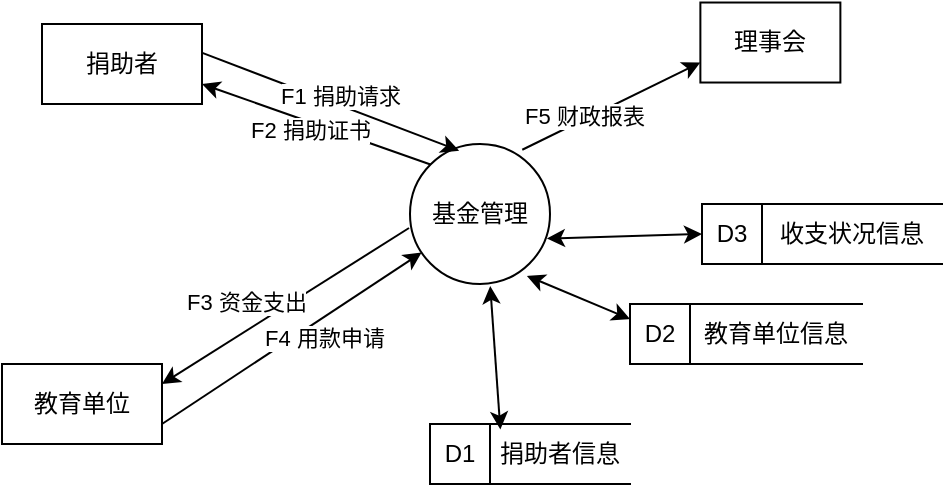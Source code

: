 <mxfile version="22.0.8" type="device" pages="3">
  <diagram name="第 1 页" id="qTYOauEbnOGFWE4zWXqB">
    <mxGraphModel dx="1002" dy="561" grid="1" gridSize="10" guides="1" tooltips="1" connect="1" arrows="1" fold="1" page="1" pageScale="1" pageWidth="827" pageHeight="1169" math="0" shadow="0">
      <root>
        <mxCell id="0" />
        <mxCell id="1" parent="0" />
        <mxCell id="UtmvscHst4TpLWe68OMd-1" value="捐助者信息" style="shape=partialRectangle;whiteSpace=wrap;html=1;left=0;right=0;fillColor=none;fontSize=12;" vertex="1" parent="1">
          <mxGeometry x="444" y="280" width="70" height="30" as="geometry" />
        </mxCell>
        <mxCell id="UtmvscHst4TpLWe68OMd-3" value="D1" style="whiteSpace=wrap;html=1;aspect=fixed;fontSize=12;" vertex="1" parent="1">
          <mxGeometry x="414" y="280" width="30" height="30" as="geometry" />
        </mxCell>
        <mxCell id="UtmvscHst4TpLWe68OMd-5" value="&lt;font style=&quot;font-size: 12px;&quot;&gt;捐助者&lt;/font&gt;" style="rounded=0;whiteSpace=wrap;html=1;fontSize=12;" vertex="1" parent="1">
          <mxGeometry x="220" y="80" width="80" height="40" as="geometry" />
        </mxCell>
        <mxCell id="UtmvscHst4TpLWe68OMd-6" value="基金管理" style="ellipse;whiteSpace=wrap;html=1;aspect=fixed;fontSize=12;" vertex="1" parent="1">
          <mxGeometry x="404" y="140" width="70" height="70" as="geometry" />
        </mxCell>
        <mxCell id="UtmvscHst4TpLWe68OMd-7" value="教育单位" style="rounded=0;whiteSpace=wrap;html=1;fontSize=12;" vertex="1" parent="1">
          <mxGeometry x="200" y="250" width="80" height="40" as="geometry" />
        </mxCell>
        <mxCell id="UtmvscHst4TpLWe68OMd-8" value="理事会" style="rounded=0;whiteSpace=wrap;html=1;fontSize=12;" vertex="1" parent="1">
          <mxGeometry x="549.19" y="69.26" width="70" height="40" as="geometry" />
        </mxCell>
        <mxCell id="UtmvscHst4TpLWe68OMd-9" value="" style="endArrow=classic;html=1;rounded=0;fontSize=12;exitX=1;exitY=0.75;exitDx=0;exitDy=0;" edge="1" parent="1" source="UtmvscHst4TpLWe68OMd-7" target="UtmvscHst4TpLWe68OMd-6">
          <mxGeometry width="50" height="50" relative="1" as="geometry">
            <mxPoint x="280" y="300" as="sourcePoint" />
            <mxPoint x="330" y="250" as="targetPoint" />
          </mxGeometry>
        </mxCell>
        <mxCell id="UtmvscHst4TpLWe68OMd-19" value="F4 用款申请" style="edgeLabel;html=1;align=center;verticalAlign=middle;resizable=0;points=[];" vertex="1" connectable="0" parent="UtmvscHst4TpLWe68OMd-9">
          <mxGeometry x="0.047" relative="1" as="geometry">
            <mxPoint x="13" y="2" as="offset" />
          </mxGeometry>
        </mxCell>
        <mxCell id="UtmvscHst4TpLWe68OMd-10" value="" style="endArrow=classic;html=1;rounded=0;exitX=1.002;exitY=0.361;exitDx=0;exitDy=0;entryX=0.351;entryY=0.048;entryDx=0;entryDy=0;entryPerimeter=0;fontSize=12;exitPerimeter=0;" edge="1" parent="1" source="UtmvscHst4TpLWe68OMd-5" target="UtmvscHst4TpLWe68OMd-6">
          <mxGeometry width="50" height="50" relative="1" as="geometry">
            <mxPoint x="290" y="120" as="sourcePoint" />
            <mxPoint x="340" y="70" as="targetPoint" />
          </mxGeometry>
        </mxCell>
        <mxCell id="UtmvscHst4TpLWe68OMd-16" value="F1 捐助请求" style="edgeLabel;html=1;align=center;verticalAlign=middle;resizable=0;points=[];fontSize=11;" vertex="1" connectable="0" parent="UtmvscHst4TpLWe68OMd-10">
          <mxGeometry x="-0.08" y="1" relative="1" as="geometry">
            <mxPoint x="9" as="offset" />
          </mxGeometry>
        </mxCell>
        <mxCell id="UtmvscHst4TpLWe68OMd-11" value="" style="endArrow=classic;html=1;rounded=0;exitX=0;exitY=0;exitDx=0;exitDy=0;entryX=1;entryY=0.75;entryDx=0;entryDy=0;fontSize=12;" edge="1" parent="1" source="UtmvscHst4TpLWe68OMd-6" target="UtmvscHst4TpLWe68OMd-5">
          <mxGeometry width="50" height="50" relative="1" as="geometry">
            <mxPoint x="280" y="300" as="sourcePoint" />
            <mxPoint x="330" y="250" as="targetPoint" />
          </mxGeometry>
        </mxCell>
        <mxCell id="UtmvscHst4TpLWe68OMd-17" value="F2 捐助证书" style="edgeLabel;html=1;align=center;verticalAlign=middle;resizable=0;points=[];fontSize=11;" vertex="1" connectable="0" parent="UtmvscHst4TpLWe68OMd-11">
          <mxGeometry x="0.04" y="4" relative="1" as="geometry">
            <mxPoint as="offset" />
          </mxGeometry>
        </mxCell>
        <mxCell id="UtmvscHst4TpLWe68OMd-12" value="" style="endArrow=classic;html=1;rounded=0;exitX=-0.007;exitY=0.6;exitDx=0;exitDy=0;exitPerimeter=0;entryX=1;entryY=0.25;entryDx=0;entryDy=0;fontSize=12;" edge="1" parent="1" source="UtmvscHst4TpLWe68OMd-6" target="UtmvscHst4TpLWe68OMd-7">
          <mxGeometry width="50" height="50" relative="1" as="geometry">
            <mxPoint x="280" y="300" as="sourcePoint" />
            <mxPoint x="330" y="250" as="targetPoint" />
          </mxGeometry>
        </mxCell>
        <mxCell id="UtmvscHst4TpLWe68OMd-18" value="F3 资金支出" style="edgeLabel;html=1;align=center;verticalAlign=middle;resizable=0;points=[];" vertex="1" connectable="0" parent="UtmvscHst4TpLWe68OMd-12">
          <mxGeometry x="0.113" y="-2" relative="1" as="geometry">
            <mxPoint x="-12" y="-5" as="offset" />
          </mxGeometry>
        </mxCell>
        <mxCell id="UtmvscHst4TpLWe68OMd-14" value="" style="endArrow=classic;html=1;rounded=0;exitX=0.802;exitY=0.041;exitDx=0;exitDy=0;entryX=0;entryY=0.75;entryDx=0;entryDy=0;fontSize=12;exitPerimeter=0;" edge="1" parent="1" source="UtmvscHst4TpLWe68OMd-6" target="UtmvscHst4TpLWe68OMd-8">
          <mxGeometry width="50" height="50" relative="1" as="geometry">
            <mxPoint x="630" y="200" as="sourcePoint" />
            <mxPoint x="680" y="150" as="targetPoint" />
          </mxGeometry>
        </mxCell>
        <mxCell id="UtmvscHst4TpLWe68OMd-20" value="F5 财政报表" style="edgeLabel;html=1;align=center;verticalAlign=middle;resizable=0;points=[];" vertex="1" connectable="0" parent="UtmvscHst4TpLWe68OMd-14">
          <mxGeometry x="-0.291" y="2" relative="1" as="geometry">
            <mxPoint as="offset" />
          </mxGeometry>
        </mxCell>
        <mxCell id="UtmvscHst4TpLWe68OMd-21" value="教育单位信息" style="shape=partialRectangle;whiteSpace=wrap;html=1;left=0;right=0;fillColor=none;fontSize=12;" vertex="1" parent="1">
          <mxGeometry x="544" y="220" width="86" height="30" as="geometry" />
        </mxCell>
        <mxCell id="UtmvscHst4TpLWe68OMd-22" value="D2" style="whiteSpace=wrap;html=1;aspect=fixed;fontSize=12;" vertex="1" parent="1">
          <mxGeometry x="514" y="220" width="30" height="30" as="geometry" />
        </mxCell>
        <mxCell id="UtmvscHst4TpLWe68OMd-25" value="收支状况信息" style="shape=partialRectangle;whiteSpace=wrap;html=1;left=0;right=0;fillColor=none;fontSize=12;" vertex="1" parent="1">
          <mxGeometry x="580" y="170" width="90" height="30" as="geometry" />
        </mxCell>
        <mxCell id="UtmvscHst4TpLWe68OMd-26" value="D3" style="whiteSpace=wrap;html=1;aspect=fixed;fontSize=12;" vertex="1" parent="1">
          <mxGeometry x="550" y="170" width="30" height="30" as="geometry" />
        </mxCell>
        <mxCell id="UtmvscHst4TpLWe68OMd-27" value="" style="endArrow=classic;startArrow=classic;html=1;rounded=0;exitX=0.074;exitY=0.092;exitDx=0;exitDy=0;exitPerimeter=0;entryX=0.573;entryY=1.014;entryDx=0;entryDy=0;entryPerimeter=0;" edge="1" parent="1" source="UtmvscHst4TpLWe68OMd-1" target="UtmvscHst4TpLWe68OMd-6">
          <mxGeometry width="50" height="50" relative="1" as="geometry">
            <mxPoint x="420" y="220" as="sourcePoint" />
            <mxPoint x="470" y="170" as="targetPoint" />
          </mxGeometry>
        </mxCell>
        <mxCell id="UtmvscHst4TpLWe68OMd-28" value="" style="endArrow=classic;startArrow=classic;html=1;rounded=0;entryX=0;entryY=0.25;entryDx=0;entryDy=0;exitX=0.835;exitY=0.942;exitDx=0;exitDy=0;exitPerimeter=0;" edge="1" parent="1" source="UtmvscHst4TpLWe68OMd-6" target="UtmvscHst4TpLWe68OMd-22">
          <mxGeometry width="50" height="50" relative="1" as="geometry">
            <mxPoint x="420" y="220" as="sourcePoint" />
            <mxPoint x="470" y="170" as="targetPoint" />
          </mxGeometry>
        </mxCell>
        <mxCell id="UtmvscHst4TpLWe68OMd-29" value="" style="endArrow=classic;startArrow=classic;html=1;rounded=0;exitX=0;exitY=0.5;exitDx=0;exitDy=0;entryX=0.978;entryY=0.675;entryDx=0;entryDy=0;entryPerimeter=0;" edge="1" parent="1" source="UtmvscHst4TpLWe68OMd-26" target="UtmvscHst4TpLWe68OMd-6">
          <mxGeometry width="50" height="50" relative="1" as="geometry">
            <mxPoint x="420" y="220" as="sourcePoint" />
            <mxPoint x="470" y="170" as="targetPoint" />
          </mxGeometry>
        </mxCell>
      </root>
    </mxGraphModel>
  </diagram>
  <diagram id="ROg3bbjQrWc9JxjHeWYL" name="第 2 页">
    <mxGraphModel dx="1002" dy="561" grid="1" gridSize="10" guides="1" tooltips="1" connect="1" arrows="1" fold="1" page="1" pageScale="1" pageWidth="827" pageHeight="1169" math="0" shadow="0">
      <root>
        <mxCell id="0" />
        <mxCell id="1" parent="0" />
        <mxCell id="dSHtwoK2_Ssb6zUePjWv-1" value="捐助者信息" style="shape=partialRectangle;whiteSpace=wrap;html=1;left=0;right=0;fillColor=none;fontSize=12;" vertex="1" parent="1">
          <mxGeometry x="360" y="430" width="70" height="30" as="geometry" />
        </mxCell>
        <mxCell id="dSHtwoK2_Ssb6zUePjWv-2" value="D1" style="whiteSpace=wrap;html=1;aspect=fixed;fontSize=12;" vertex="1" parent="1">
          <mxGeometry x="330" y="430" width="30" height="30" as="geometry" />
        </mxCell>
        <mxCell id="dSHtwoK2_Ssb6zUePjWv-3" value="&lt;font style=&quot;font-size: 12px;&quot;&gt;捐助者&lt;/font&gt;" style="rounded=0;whiteSpace=wrap;html=1;fontSize=12;" vertex="1" parent="1">
          <mxGeometry x="40" y="440" width="80" height="40" as="geometry" />
        </mxCell>
        <mxCell id="dSHtwoK2_Ssb6zUePjWv-4" value="教育单位" style="rounded=0;whiteSpace=wrap;html=1;fontSize=12;" vertex="1" parent="1">
          <mxGeometry x="40" y="668.74" width="80" height="40" as="geometry" />
        </mxCell>
        <mxCell id="dSHtwoK2_Ssb6zUePjWv-5" value="理事会" style="rounded=0;whiteSpace=wrap;html=1;fontSize=12;" vertex="1" parent="1">
          <mxGeometry x="574.53" y="610" width="70" height="40" as="geometry" />
        </mxCell>
        <mxCell id="dSHtwoK2_Ssb6zUePjWv-6" value="" style="endArrow=classic;html=1;rounded=0;fontSize=12;exitX=1;exitY=0.75;exitDx=0;exitDy=0;entryX=0.024;entryY=0.932;entryDx=0;entryDy=0;entryPerimeter=0;" edge="1" parent="1" source="dSHtwoK2_Ssb6zUePjWv-4" target="dSHtwoK2_Ssb6zUePjWv-23">
          <mxGeometry width="50" height="50" relative="1" as="geometry">
            <mxPoint x="120" y="718.74" as="sourcePoint" />
            <mxPoint x="250" y="630" as="targetPoint" />
          </mxGeometry>
        </mxCell>
        <mxCell id="dSHtwoK2_Ssb6zUePjWv-7" value="F4 用款申请" style="edgeLabel;html=1;align=center;verticalAlign=middle;resizable=0;points=[];" vertex="1" connectable="0" parent="dSHtwoK2_Ssb6zUePjWv-6">
          <mxGeometry x="0.047" relative="1" as="geometry">
            <mxPoint x="13" y="2" as="offset" />
          </mxGeometry>
        </mxCell>
        <mxCell id="dSHtwoK2_Ssb6zUePjWv-8" value="" style="endArrow=classic;html=1;rounded=0;exitX=1.002;exitY=0.361;exitDx=0;exitDy=0;entryX=0;entryY=0.25;entryDx=0;entryDy=0;fontSize=12;exitPerimeter=0;" edge="1" parent="1" source="dSHtwoK2_Ssb6zUePjWv-3" target="dSHtwoK2_Ssb6zUePjWv-24">
          <mxGeometry width="50" height="50" relative="1" as="geometry">
            <mxPoint x="100" y="480" as="sourcePoint" />
            <mxPoint x="238.57" y="503.36" as="targetPoint" />
          </mxGeometry>
        </mxCell>
        <mxCell id="dSHtwoK2_Ssb6zUePjWv-9" value="F1 捐助请求" style="edgeLabel;html=1;align=center;verticalAlign=middle;resizable=0;points=[];fontSize=11;" vertex="1" connectable="0" parent="dSHtwoK2_Ssb6zUePjWv-8">
          <mxGeometry x="-0.08" y="1" relative="1" as="geometry">
            <mxPoint x="9" as="offset" />
          </mxGeometry>
        </mxCell>
        <mxCell id="dSHtwoK2_Ssb6zUePjWv-10" value="" style="endArrow=classic;html=1;rounded=0;exitX=0;exitY=0.5;exitDx=0;exitDy=0;entryX=1;entryY=0.75;entryDx=0;entryDy=0;fontSize=12;" edge="1" parent="1" source="dSHtwoK2_Ssb6zUePjWv-24" target="dSHtwoK2_Ssb6zUePjWv-3">
          <mxGeometry width="50" height="50" relative="1" as="geometry">
            <mxPoint x="224.251" y="510.251" as="sourcePoint" />
            <mxPoint x="140" y="610" as="targetPoint" />
          </mxGeometry>
        </mxCell>
        <mxCell id="dSHtwoK2_Ssb6zUePjWv-11" value="F2 捐助证书" style="edgeLabel;html=1;align=center;verticalAlign=middle;resizable=0;points=[];fontSize=11;" vertex="1" connectable="0" parent="dSHtwoK2_Ssb6zUePjWv-10">
          <mxGeometry x="0.04" y="4" relative="1" as="geometry">
            <mxPoint as="offset" />
          </mxGeometry>
        </mxCell>
        <mxCell id="dSHtwoK2_Ssb6zUePjWv-12" value="" style="endArrow=classic;html=1;rounded=0;exitX=-0.028;exitY=0.231;exitDx=0;exitDy=0;exitPerimeter=0;entryX=1;entryY=0.25;entryDx=0;entryDy=0;fontSize=12;" edge="1" parent="1" source="dSHtwoK2_Ssb6zUePjWv-23" target="dSHtwoK2_Ssb6zUePjWv-4">
          <mxGeometry width="50" height="50" relative="1" as="geometry">
            <mxPoint x="243.51" y="600.74" as="sourcePoint" />
            <mxPoint x="170" y="668.74" as="targetPoint" />
          </mxGeometry>
        </mxCell>
        <mxCell id="dSHtwoK2_Ssb6zUePjWv-13" value="F3 资金支出" style="edgeLabel;html=1;align=center;verticalAlign=middle;resizable=0;points=[];" vertex="1" connectable="0" parent="dSHtwoK2_Ssb6zUePjWv-12">
          <mxGeometry x="0.113" y="-2" relative="1" as="geometry">
            <mxPoint x="-12" y="-5" as="offset" />
          </mxGeometry>
        </mxCell>
        <mxCell id="dSHtwoK2_Ssb6zUePjWv-14" value="" style="endArrow=classic;html=1;rounded=0;exitX=0.338;exitY=1.122;exitDx=0;exitDy=0;entryX=0.25;entryY=0;entryDx=0;entryDy=0;fontSize=12;exitPerimeter=0;" edge="1" parent="1" source="dSHtwoK2_Ssb6zUePjWv-27" target="dSHtwoK2_Ssb6zUePjWv-5">
          <mxGeometry width="50" height="50" relative="1" as="geometry">
            <mxPoint x="485.48" y="683.61" as="sourcePoint" />
            <mxPoint x="705.34" y="690.74" as="targetPoint" />
          </mxGeometry>
        </mxCell>
        <mxCell id="dSHtwoK2_Ssb6zUePjWv-15" value="F5 财政报表" style="edgeLabel;html=1;align=center;verticalAlign=middle;resizable=0;points=[];" vertex="1" connectable="0" parent="dSHtwoK2_Ssb6zUePjWv-14">
          <mxGeometry x="-0.291" y="2" relative="1" as="geometry">
            <mxPoint as="offset" />
          </mxGeometry>
        </mxCell>
        <mxCell id="dSHtwoK2_Ssb6zUePjWv-16" value="教育单位信息" style="shape=partialRectangle;whiteSpace=wrap;html=1;left=0;right=0;fillColor=none;fontSize=12;" vertex="1" parent="1">
          <mxGeometry x="381.55" y="674.06" width="86" height="30" as="geometry" />
        </mxCell>
        <mxCell id="dSHtwoK2_Ssb6zUePjWv-17" value="D2" style="whiteSpace=wrap;html=1;aspect=fixed;fontSize=12;" vertex="1" parent="1">
          <mxGeometry x="351.55" y="674.06" width="30" height="30" as="geometry" />
        </mxCell>
        <mxCell id="dSHtwoK2_Ssb6zUePjWv-18" value="收支状况信息" style="shape=partialRectangle;whiteSpace=wrap;html=1;left=0;right=0;fillColor=none;fontSize=12;" vertex="1" parent="1">
          <mxGeometry x="390.0" y="555" width="90" height="30" as="geometry" />
        </mxCell>
        <mxCell id="dSHtwoK2_Ssb6zUePjWv-19" value="D3" style="whiteSpace=wrap;html=1;aspect=fixed;fontSize=12;" vertex="1" parent="1">
          <mxGeometry x="360.0" y="555" width="30" height="30" as="geometry" />
        </mxCell>
        <mxCell id="dSHtwoK2_Ssb6zUePjWv-20" value="" style="endArrow=classic;startArrow=classic;html=1;rounded=0;exitX=0.25;exitY=1;exitDx=0;exitDy=0;entryX=0.641;entryY=0.039;entryDx=0;entryDy=0;entryPerimeter=0;" edge="1" parent="1" source="dSHtwoK2_Ssb6zUePjWv-2" target="dSHtwoK2_Ssb6zUePjWv-24">
          <mxGeometry width="50" height="50" relative="1" as="geometry">
            <mxPoint x="420" y="570.74" as="sourcePoint" />
            <mxPoint x="444.11" y="561.72" as="targetPoint" />
          </mxGeometry>
        </mxCell>
        <mxCell id="dSHtwoK2_Ssb6zUePjWv-21" value="" style="endArrow=classic;startArrow=classic;html=1;rounded=0;entryX=0;entryY=0.25;entryDx=0;entryDy=0;exitX=0.974;exitY=0.85;exitDx=0;exitDy=0;exitPerimeter=0;" edge="1" parent="1" source="dSHtwoK2_Ssb6zUePjWv-23" target="dSHtwoK2_Ssb6zUePjWv-17">
          <mxGeometry width="50" height="50" relative="1" as="geometry">
            <mxPoint x="300.0" y="660" as="sourcePoint" />
            <mxPoint x="307.55" y="624.06" as="targetPoint" />
          </mxGeometry>
        </mxCell>
        <mxCell id="dSHtwoK2_Ssb6zUePjWv-22" value="2" style="swimlane;rounded=1;" vertex="1" parent="1">
          <mxGeometry x="225" y="600.74" width="70" height="60" as="geometry" />
        </mxCell>
        <mxCell id="dSHtwoK2_Ssb6zUePjWv-23" value="支出处理" style="text;html=1;align=center;verticalAlign=middle;resizable=0;points=[];autosize=1;strokeColor=none;fillColor=none;rounded=1;" vertex="1" parent="dSHtwoK2_Ssb6zUePjWv-22">
          <mxGeometry y="25" width="70" height="30" as="geometry" />
        </mxCell>
        <mxCell id="dSHtwoK2_Ssb6zUePjWv-24" value="1" style="swimlane;rounded=1;" vertex="1" parent="1">
          <mxGeometry x="225" y="490.74" width="70" height="60" as="geometry" />
        </mxCell>
        <mxCell id="dSHtwoK2_Ssb6zUePjWv-25" value="收入处理" style="text;html=1;align=center;verticalAlign=middle;resizable=0;points=[];autosize=1;strokeColor=none;fillColor=none;rounded=1;" vertex="1" parent="dSHtwoK2_Ssb6zUePjWv-24">
          <mxGeometry y="25" width="70" height="30" as="geometry" />
        </mxCell>
        <mxCell id="dSHtwoK2_Ssb6zUePjWv-26" value="3" style="swimlane;rounded=1;" vertex="1" parent="1">
          <mxGeometry x="530" y="480" width="70" height="60" as="geometry" />
        </mxCell>
        <mxCell id="dSHtwoK2_Ssb6zUePjWv-27" value="产生报表" style="text;html=1;align=center;verticalAlign=middle;resizable=0;points=[];autosize=1;strokeColor=none;fillColor=none;rounded=1;" vertex="1" parent="dSHtwoK2_Ssb6zUePjWv-26">
          <mxGeometry y="25" width="70" height="30" as="geometry" />
        </mxCell>
        <mxCell id="dSHtwoK2_Ssb6zUePjWv-28" value="" style="endArrow=classic;html=1;rounded=0;entryX=0;entryY=0.5;entryDx=0;entryDy=0;exitX=0.983;exitY=0.709;exitDx=0;exitDy=0;exitPerimeter=0;" edge="1" parent="1" source="dSHtwoK2_Ssb6zUePjWv-25" target="dSHtwoK2_Ssb6zUePjWv-19">
          <mxGeometry width="50" height="50" relative="1" as="geometry">
            <mxPoint x="330" y="580" as="sourcePoint" />
            <mxPoint x="380" y="530" as="targetPoint" />
          </mxGeometry>
        </mxCell>
        <mxCell id="dSHtwoK2_Ssb6zUePjWv-29" value="收入信息" style="edgeLabel;html=1;align=center;verticalAlign=middle;resizable=0;points=[];" vertex="1" connectable="0" parent="dSHtwoK2_Ssb6zUePjWv-28">
          <mxGeometry x="-0.109" relative="1" as="geometry">
            <mxPoint as="offset" />
          </mxGeometry>
        </mxCell>
        <mxCell id="dSHtwoK2_Ssb6zUePjWv-30" value="" style="endArrow=classic;html=1;rounded=0;entryX=0.25;entryY=1;entryDx=0;entryDy=0;exitX=1.023;exitY=0.242;exitDx=0;exitDy=0;exitPerimeter=0;" edge="1" parent="1" source="dSHtwoK2_Ssb6zUePjWv-23" target="dSHtwoK2_Ssb6zUePjWv-19">
          <mxGeometry width="50" height="50" relative="1" as="geometry">
            <mxPoint x="330" y="580" as="sourcePoint" />
            <mxPoint x="380" y="530" as="targetPoint" />
          </mxGeometry>
        </mxCell>
        <mxCell id="dSHtwoK2_Ssb6zUePjWv-31" value="支出信息" style="edgeLabel;html=1;align=center;verticalAlign=middle;resizable=0;points=[];" vertex="1" connectable="0" parent="dSHtwoK2_Ssb6zUePjWv-30">
          <mxGeometry x="-0.067" relative="1" as="geometry">
            <mxPoint as="offset" />
          </mxGeometry>
        </mxCell>
        <mxCell id="dSHtwoK2_Ssb6zUePjWv-32" value="" style="endArrow=classic;html=1;rounded=0;entryX=0;entryY=0.441;entryDx=0;entryDy=0;entryPerimeter=0;exitX=0.75;exitY=0;exitDx=0;exitDy=0;" edge="1" parent="1" source="dSHtwoK2_Ssb6zUePjWv-18" target="dSHtwoK2_Ssb6zUePjWv-27">
          <mxGeometry width="50" height="50" relative="1" as="geometry">
            <mxPoint x="330" y="580" as="sourcePoint" />
            <mxPoint x="380" y="530" as="targetPoint" />
          </mxGeometry>
        </mxCell>
        <mxCell id="dSHtwoK2_Ssb6zUePjWv-33" value="收支信息" style="edgeLabel;html=1;align=center;verticalAlign=middle;resizable=0;points=[];" vertex="1" connectable="0" parent="dSHtwoK2_Ssb6zUePjWv-32">
          <mxGeometry x="-0.076" y="3" relative="1" as="geometry">
            <mxPoint as="offset" />
          </mxGeometry>
        </mxCell>
      </root>
    </mxGraphModel>
  </diagram>
  <diagram id="GDhej2IImriWC3hmf_9Y" name="第 3 页">
    <mxGraphModel dx="1179" dy="660" grid="1" gridSize="10" guides="1" tooltips="1" connect="1" arrows="1" fold="1" page="1" pageScale="1" pageWidth="827" pageHeight="1169" math="0" shadow="0">
      <root>
        <mxCell id="0" />
        <mxCell id="1" parent="0" />
        <mxCell id="igJmbQWAgveOUVMNSdh9-1" value="捐助者信息" style="shape=partialRectangle;whiteSpace=wrap;html=1;left=0;right=0;fillColor=none;fontSize=12;" vertex="1" parent="1">
          <mxGeometry x="452.15" y="489" width="70" height="30" as="geometry" />
        </mxCell>
        <mxCell id="igJmbQWAgveOUVMNSdh9-2" value="D1" style="whiteSpace=wrap;html=1;aspect=fixed;fontSize=12;" vertex="1" parent="1">
          <mxGeometry x="422.15" y="489" width="30" height="30" as="geometry" />
        </mxCell>
        <mxCell id="igJmbQWAgveOUVMNSdh9-3" value="&lt;font style=&quot;font-size: 12px;&quot;&gt;捐助者&lt;/font&gt;" style="rounded=0;whiteSpace=wrap;html=1;fontSize=12;" vertex="1" parent="1">
          <mxGeometry x="117.31" y="593.6" width="68.32" height="40" as="geometry" />
        </mxCell>
        <mxCell id="igJmbQWAgveOUVMNSdh9-4" value="教育单位" style="rounded=0;whiteSpace=wrap;html=1;fontSize=12;" vertex="1" parent="1">
          <mxGeometry x="100" y="966.07" width="80" height="40" as="geometry" />
        </mxCell>
        <mxCell id="igJmbQWAgveOUVMNSdh9-5" value="理事会" style="rounded=0;whiteSpace=wrap;html=1;fontSize=12;" vertex="1" parent="1">
          <mxGeometry x="662.21" y="850" width="70" height="40" as="geometry" />
        </mxCell>
        <mxCell id="igJmbQWAgveOUVMNSdh9-6" value="" style="endArrow=classic;html=1;rounded=0;fontSize=12;exitX=1;exitY=0.75;exitDx=0;exitDy=0;entryX=0.019;entryY=0.88;entryDx=0;entryDy=0;entryPerimeter=0;" edge="1" parent="1" source="igJmbQWAgveOUVMNSdh9-4" target="igJmbQWAgveOUVMNSdh9-23">
          <mxGeometry width="50" height="50" relative="1" as="geometry">
            <mxPoint x="180" y="1016.07" as="sourcePoint" />
            <mxPoint x="286.68" y="951.03" as="targetPoint" />
          </mxGeometry>
        </mxCell>
        <mxCell id="igJmbQWAgveOUVMNSdh9-7" value="F4 用款申请" style="edgeLabel;html=1;align=center;verticalAlign=middle;resizable=0;points=[];" vertex="1" connectable="0" parent="igJmbQWAgveOUVMNSdh9-6">
          <mxGeometry x="0.047" relative="1" as="geometry">
            <mxPoint x="-8" y="-6" as="offset" />
          </mxGeometry>
        </mxCell>
        <mxCell id="igJmbQWAgveOUVMNSdh9-8" value="" style="endArrow=classic;html=1;rounded=0;exitX=1.002;exitY=0.361;exitDx=0;exitDy=0;entryX=-0.018;entryY=0.841;entryDx=0;entryDy=0;fontSize=12;exitPerimeter=0;entryPerimeter=0;" edge="1" parent="1" source="igJmbQWAgveOUVMNSdh9-3" target="igJmbQWAgveOUVMNSdh9-25">
          <mxGeometry width="50" height="50" relative="1" as="geometry">
            <mxPoint x="190.65" y="675" as="sourcePoint" />
            <mxPoint x="329.22" y="698.36" as="targetPoint" />
          </mxGeometry>
        </mxCell>
        <mxCell id="igJmbQWAgveOUVMNSdh9-9" value="F1 捐助请求" style="edgeLabel;html=1;align=center;verticalAlign=middle;resizable=0;points=[];fontSize=11;" vertex="1" connectable="0" parent="igJmbQWAgveOUVMNSdh9-8">
          <mxGeometry x="-0.08" y="1" relative="1" as="geometry">
            <mxPoint x="9" as="offset" />
          </mxGeometry>
        </mxCell>
        <mxCell id="igJmbQWAgveOUVMNSdh9-10" value="" style="endArrow=classic;html=1;rounded=0;exitX=0.381;exitY=-0.001;exitDx=0;exitDy=0;entryX=1;entryY=0.75;entryDx=0;entryDy=0;fontSize=12;exitPerimeter=0;" edge="1" parent="1" source="igJmbQWAgveOUVMNSdh9-36" target="igJmbQWAgveOUVMNSdh9-3">
          <mxGeometry width="50" height="50" relative="1" as="geometry">
            <mxPoint x="277.901" y="679.251" as="sourcePoint" />
            <mxPoint x="193.65" y="779" as="targetPoint" />
          </mxGeometry>
        </mxCell>
        <mxCell id="igJmbQWAgveOUVMNSdh9-11" value="F2 捐助证书" style="edgeLabel;html=1;align=center;verticalAlign=middle;resizable=0;points=[];fontSize=11;" vertex="1" connectable="0" parent="igJmbQWAgveOUVMNSdh9-10">
          <mxGeometry x="0.04" y="4" relative="1" as="geometry">
            <mxPoint as="offset" />
          </mxGeometry>
        </mxCell>
        <mxCell id="igJmbQWAgveOUVMNSdh9-12" value="" style="endArrow=classic;html=1;rounded=0;exitX=-0.02;exitY=0.547;exitDx=0;exitDy=0;exitPerimeter=0;entryX=1;entryY=0.25;entryDx=0;entryDy=0;fontSize=12;" edge="1" parent="1" source="igJmbQWAgveOUVMNSdh9-43" target="igJmbQWAgveOUVMNSdh9-4">
          <mxGeometry width="50" height="50" relative="1" as="geometry">
            <mxPoint x="283.04" y="930" as="sourcePoint" />
            <mxPoint x="230" y="966.07" as="targetPoint" />
          </mxGeometry>
        </mxCell>
        <mxCell id="igJmbQWAgveOUVMNSdh9-13" value="F3 资金支出信息" style="edgeLabel;html=1;align=center;verticalAlign=middle;resizable=0;points=[];" vertex="1" connectable="0" parent="igJmbQWAgveOUVMNSdh9-12">
          <mxGeometry x="0.113" y="-2" relative="1" as="geometry">
            <mxPoint x="-12" y="-5" as="offset" />
          </mxGeometry>
        </mxCell>
        <mxCell id="igJmbQWAgveOUVMNSdh9-14" value="" style="endArrow=classic;html=1;rounded=0;exitX=0.338;exitY=1.122;exitDx=0;exitDy=0;entryX=0.25;entryY=0;entryDx=0;entryDy=0;fontSize=12;exitPerimeter=0;" edge="1" parent="1" source="igJmbQWAgveOUVMNSdh9-27" target="igJmbQWAgveOUVMNSdh9-5">
          <mxGeometry width="50" height="50" relative="1" as="geometry">
            <mxPoint x="573.16" y="923.61" as="sourcePoint" />
            <mxPoint x="793.02" y="930.74" as="targetPoint" />
          </mxGeometry>
        </mxCell>
        <mxCell id="igJmbQWAgveOUVMNSdh9-15" value="F5 财政报表" style="edgeLabel;html=1;align=center;verticalAlign=middle;resizable=0;points=[];" vertex="1" connectable="0" parent="igJmbQWAgveOUVMNSdh9-14">
          <mxGeometry x="-0.291" y="2" relative="1" as="geometry">
            <mxPoint as="offset" />
          </mxGeometry>
        </mxCell>
        <mxCell id="igJmbQWAgveOUVMNSdh9-16" value="教育单位信息" style="shape=partialRectangle;whiteSpace=wrap;html=1;left=0;right=0;fillColor=none;fontSize=12;" vertex="1" parent="1">
          <mxGeometry x="452" y="1060" width="86" height="30" as="geometry" />
        </mxCell>
        <mxCell id="igJmbQWAgveOUVMNSdh9-17" value="D2" style="whiteSpace=wrap;html=1;aspect=fixed;fontSize=12;" vertex="1" parent="1">
          <mxGeometry x="422" y="1060" width="30" height="30" as="geometry" />
        </mxCell>
        <mxCell id="igJmbQWAgveOUVMNSdh9-18" value="收支状况信息" style="shape=partialRectangle;whiteSpace=wrap;html=1;left=0;right=0;fillColor=none;fontSize=12;" vertex="1" parent="1">
          <mxGeometry x="451.68" y="795" width="90" height="30" as="geometry" />
        </mxCell>
        <mxCell id="igJmbQWAgveOUVMNSdh9-19" value="D3" style="whiteSpace=wrap;html=1;aspect=fixed;fontSize=12;" vertex="1" parent="1">
          <mxGeometry x="421.68" y="795" width="30" height="30" as="geometry" />
        </mxCell>
        <mxCell id="igJmbQWAgveOUVMNSdh9-20" value="" style="endArrow=classic;startArrow=classic;html=1;rounded=0;exitX=0.5;exitY=1;exitDx=0;exitDy=0;entryX=0.929;entryY=-0.01;entryDx=0;entryDy=0;entryPerimeter=0;" edge="1" parent="1" source="igJmbQWAgveOUVMNSdh9-1" target="igJmbQWAgveOUVMNSdh9-34">
          <mxGeometry width="50" height="50" relative="1" as="geometry">
            <mxPoint x="473.65" y="739.74" as="sourcePoint" />
            <mxPoint x="497.76" y="730.72" as="targetPoint" />
          </mxGeometry>
        </mxCell>
        <mxCell id="igJmbQWAgveOUVMNSdh9-21" value="" style="endArrow=classic;startArrow=classic;html=1;rounded=0;entryX=0.102;entryY=-0.12;entryDx=0;entryDy=0;entryPerimeter=0;" edge="1" parent="1" target="igJmbQWAgveOUVMNSdh9-16">
          <mxGeometry width="50" height="50" relative="1" as="geometry">
            <mxPoint x="460" y="990" as="sourcePoint" />
            <mxPoint x="369.23" y="864.06" as="targetPoint" />
          </mxGeometry>
        </mxCell>
        <mxCell id="igJmbQWAgveOUVMNSdh9-22" value="2-1" style="swimlane;rounded=1;" vertex="1" parent="1">
          <mxGeometry x="266.68" y="1020" width="70" height="60" as="geometry" />
        </mxCell>
        <mxCell id="igJmbQWAgveOUVMNSdh9-23" value="接受请求" style="text;html=1;align=center;verticalAlign=middle;resizable=0;points=[];autosize=1;strokeColor=none;fillColor=none;rounded=1;" vertex="1" parent="igJmbQWAgveOUVMNSdh9-22">
          <mxGeometry y="25" width="70" height="30" as="geometry" />
        </mxCell>
        <mxCell id="igJmbQWAgveOUVMNSdh9-24" value="1-1" style="swimlane;rounded=1;" vertex="1" parent="1">
          <mxGeometry x="258.45" y="485" width="70" height="60" as="geometry" />
        </mxCell>
        <mxCell id="igJmbQWAgveOUVMNSdh9-25" value="接受请求" style="text;html=1;align=center;verticalAlign=middle;resizable=0;points=[];autosize=1;strokeColor=none;fillColor=none;rounded=1;" vertex="1" parent="igJmbQWAgveOUVMNSdh9-24">
          <mxGeometry y="25" width="70" height="30" as="geometry" />
        </mxCell>
        <mxCell id="igJmbQWAgveOUVMNSdh9-26" value="3" style="swimlane;rounded=1;" vertex="1" parent="1">
          <mxGeometry x="617.68" y="720" width="70" height="60" as="geometry" />
        </mxCell>
        <mxCell id="igJmbQWAgveOUVMNSdh9-27" value="产生报表" style="text;html=1;align=center;verticalAlign=middle;resizable=0;points=[];autosize=1;strokeColor=none;fillColor=none;rounded=1;" vertex="1" parent="igJmbQWAgveOUVMNSdh9-26">
          <mxGeometry y="25" width="70" height="30" as="geometry" />
        </mxCell>
        <mxCell id="igJmbQWAgveOUVMNSdh9-28" value="" style="endArrow=classic;html=1;rounded=0;entryX=0;entryY=0.5;entryDx=0;entryDy=0;exitX=1.001;exitY=0.413;exitDx=0;exitDy=0;exitPerimeter=0;" edge="1" parent="1" source="igJmbQWAgveOUVMNSdh9-37" target="igJmbQWAgveOUVMNSdh9-19">
          <mxGeometry width="50" height="50" relative="1" as="geometry">
            <mxPoint x="391.68" y="820" as="sourcePoint" />
            <mxPoint x="441.68" y="770" as="targetPoint" />
          </mxGeometry>
        </mxCell>
        <mxCell id="igJmbQWAgveOUVMNSdh9-29" value="F1.2 收入信息" style="edgeLabel;html=1;align=center;verticalAlign=middle;resizable=0;points=[];" vertex="1" connectable="0" parent="igJmbQWAgveOUVMNSdh9-28">
          <mxGeometry x="-0.109" relative="1" as="geometry">
            <mxPoint as="offset" />
          </mxGeometry>
        </mxCell>
        <mxCell id="igJmbQWAgveOUVMNSdh9-30" value="" style="endArrow=classic;html=1;rounded=0;entryX=0.25;entryY=1;entryDx=0;entryDy=0;exitX=1;exitY=0.25;exitDx=0;exitDy=0;" edge="1" parent="1" source="igJmbQWAgveOUVMNSdh9-42" target="igJmbQWAgveOUVMNSdh9-19">
          <mxGeometry width="50" height="50" relative="1" as="geometry">
            <mxPoint x="391.68" y="820" as="sourcePoint" />
            <mxPoint x="441.68" y="770" as="targetPoint" />
          </mxGeometry>
        </mxCell>
        <mxCell id="igJmbQWAgveOUVMNSdh9-31" value="F4.2 支出信息" style="edgeLabel;html=1;align=center;verticalAlign=middle;resizable=0;points=[];" vertex="1" connectable="0" parent="igJmbQWAgveOUVMNSdh9-30">
          <mxGeometry x="-0.067" relative="1" as="geometry">
            <mxPoint as="offset" />
          </mxGeometry>
        </mxCell>
        <mxCell id="igJmbQWAgveOUVMNSdh9-32" value="" style="endArrow=classic;html=1;rounded=0;entryX=0;entryY=0.441;entryDx=0;entryDy=0;entryPerimeter=0;exitX=0.75;exitY=0;exitDx=0;exitDy=0;" edge="1" parent="1" source="igJmbQWAgveOUVMNSdh9-18" target="igJmbQWAgveOUVMNSdh9-27">
          <mxGeometry width="50" height="50" relative="1" as="geometry">
            <mxPoint x="391.68" y="820" as="sourcePoint" />
            <mxPoint x="441.68" y="770" as="targetPoint" />
          </mxGeometry>
        </mxCell>
        <mxCell id="igJmbQWAgveOUVMNSdh9-33" value="F5.1 收支信息" style="edgeLabel;html=1;align=center;verticalAlign=middle;resizable=0;points=[];" vertex="1" connectable="0" parent="igJmbQWAgveOUVMNSdh9-32">
          <mxGeometry x="-0.076" y="3" relative="1" as="geometry">
            <mxPoint x="-13" y="-4" as="offset" />
          </mxGeometry>
        </mxCell>
        <mxCell id="igJmbQWAgveOUVMNSdh9-34" value="1-2" style="swimlane;rounded=1;" vertex="1" parent="1">
          <mxGeometry x="421.5" y="596.84" width="70" height="60" as="geometry" />
        </mxCell>
        <mxCell id="igJmbQWAgveOUVMNSdh9-35" value="确认身份" style="text;html=1;align=center;verticalAlign=middle;resizable=0;points=[];autosize=1;strokeColor=none;fillColor=none;rounded=1;" vertex="1" parent="igJmbQWAgveOUVMNSdh9-34">
          <mxGeometry y="25" width="70" height="30" as="geometry" />
        </mxCell>
        <mxCell id="igJmbQWAgveOUVMNSdh9-36" value="1-3" style="swimlane;rounded=1;" vertex="1" parent="1">
          <mxGeometry x="263.68" y="731.79" width="70" height="60" as="geometry" />
        </mxCell>
        <mxCell id="igJmbQWAgveOUVMNSdh9-37" value="登记收入" style="text;html=1;align=center;verticalAlign=middle;resizable=0;points=[];autosize=1;strokeColor=none;fillColor=none;rounded=1;" vertex="1" parent="igJmbQWAgveOUVMNSdh9-36">
          <mxGeometry y="25" width="70" height="30" as="geometry" />
        </mxCell>
        <mxCell id="igJmbQWAgveOUVMNSdh9-38" value="" style="endArrow=classic;html=1;rounded=0;exitX=0.75;exitY=1;exitDx=0;exitDy=0;entryX=0.172;entryY=0.018;entryDx=0;entryDy=0;entryPerimeter=0;" edge="1" parent="1" source="igJmbQWAgveOUVMNSdh9-24" target="igJmbQWAgveOUVMNSdh9-34">
          <mxGeometry width="50" height="50" relative="1" as="geometry">
            <mxPoint x="243.65" y="719" as="sourcePoint" />
            <mxPoint x="293.65" y="669" as="targetPoint" />
          </mxGeometry>
        </mxCell>
        <mxCell id="igJmbQWAgveOUVMNSdh9-39" value="F1.1 捐助信息" style="edgeLabel;html=1;align=center;verticalAlign=middle;resizable=0;points=[];" vertex="1" connectable="0" parent="igJmbQWAgveOUVMNSdh9-38">
          <mxGeometry x="-0.099" y="-1" relative="1" as="geometry">
            <mxPoint as="offset" />
          </mxGeometry>
        </mxCell>
        <mxCell id="igJmbQWAgveOUVMNSdh9-40" value="" style="endArrow=classic;html=1;rounded=0;exitX=0;exitY=0.833;exitDx=0;exitDy=0;exitPerimeter=0;entryX=1;entryY=0.25;entryDx=0;entryDy=0;" edge="1" parent="1" source="igJmbQWAgveOUVMNSdh9-35" target="igJmbQWAgveOUVMNSdh9-36">
          <mxGeometry width="50" height="50" relative="1" as="geometry">
            <mxPoint x="318.94" y="710.78" as="sourcePoint" />
            <mxPoint x="414.0" y="657.79" as="targetPoint" />
          </mxGeometry>
        </mxCell>
        <mxCell id="igJmbQWAgveOUVMNSdh9-41" value="F1.1 捐助信息" style="edgeLabel;html=1;align=center;verticalAlign=middle;resizable=0;points=[];" vertex="1" connectable="0" parent="igJmbQWAgveOUVMNSdh9-40">
          <mxGeometry x="-0.104" y="1" relative="1" as="geometry">
            <mxPoint as="offset" />
          </mxGeometry>
        </mxCell>
        <mxCell id="igJmbQWAgveOUVMNSdh9-42" value="2-3" style="swimlane;rounded=1;" vertex="1" parent="1">
          <mxGeometry x="266.68" y="850" width="70" height="60" as="geometry" />
        </mxCell>
        <mxCell id="igJmbQWAgveOUVMNSdh9-43" value="登记支出" style="text;html=1;align=center;verticalAlign=middle;resizable=0;points=[];autosize=1;strokeColor=none;fillColor=none;rounded=1;" vertex="1" parent="igJmbQWAgveOUVMNSdh9-42">
          <mxGeometry y="25" width="70" height="30" as="geometry" />
        </mxCell>
        <mxCell id="igJmbQWAgveOUVMNSdh9-44" value="2-2" style="swimlane;rounded=1;" vertex="1" parent="1">
          <mxGeometry x="430.18" y="929.37" width="75" height="60" as="geometry" />
        </mxCell>
        <mxCell id="igJmbQWAgveOUVMNSdh9-45" value="合法性检查" style="text;html=1;align=center;verticalAlign=middle;resizable=0;points=[];autosize=1;strokeColor=none;fillColor=none;rounded=1;" vertex="1" parent="igJmbQWAgveOUVMNSdh9-44">
          <mxGeometry x="-5" y="25" width="80" height="30" as="geometry" />
        </mxCell>
        <mxCell id="igJmbQWAgveOUVMNSdh9-46" value="" style="endArrow=classic;html=1;rounded=0;exitX=1;exitY=0.25;exitDx=0;exitDy=0;entryX=0.082;entryY=1.094;entryDx=0;entryDy=0;entryPerimeter=0;" edge="1" parent="1" source="igJmbQWAgveOUVMNSdh9-22" target="igJmbQWAgveOUVMNSdh9-45">
          <mxGeometry width="50" height="50" relative="1" as="geometry">
            <mxPoint x="401.68" y="850" as="sourcePoint" />
            <mxPoint x="451.68" y="800" as="targetPoint" />
          </mxGeometry>
        </mxCell>
        <mxCell id="igJmbQWAgveOUVMNSdh9-47" value="F4.1 用款信息" style="edgeLabel;html=1;align=center;verticalAlign=middle;resizable=0;points=[];" vertex="1" connectable="0" parent="igJmbQWAgveOUVMNSdh9-46">
          <mxGeometry x="0.116" y="-1" relative="1" as="geometry">
            <mxPoint as="offset" />
          </mxGeometry>
        </mxCell>
        <mxCell id="igJmbQWAgveOUVMNSdh9-48" value="" style="endArrow=classic;html=1;rounded=0;entryX=1.02;entryY=0.433;entryDx=0;entryDy=0;entryPerimeter=0;exitX=-0.001;exitY=0.401;exitDx=0;exitDy=0;exitPerimeter=0;" edge="1" parent="1" source="igJmbQWAgveOUVMNSdh9-44" target="igJmbQWAgveOUVMNSdh9-43">
          <mxGeometry width="50" height="50" relative="1" as="geometry">
            <mxPoint x="401.68" y="910" as="sourcePoint" />
            <mxPoint x="451.68" y="860" as="targetPoint" />
          </mxGeometry>
        </mxCell>
        <mxCell id="igJmbQWAgveOUVMNSdh9-49" value="F4.1 用款信息" style="edgeLabel;html=1;align=center;verticalAlign=middle;resizable=0;points=[];" vertex="1" connectable="0" parent="igJmbQWAgveOUVMNSdh9-48">
          <mxGeometry x="0.111" y="-1" relative="1" as="geometry">
            <mxPoint as="offset" />
          </mxGeometry>
        </mxCell>
      </root>
    </mxGraphModel>
  </diagram>
</mxfile>
